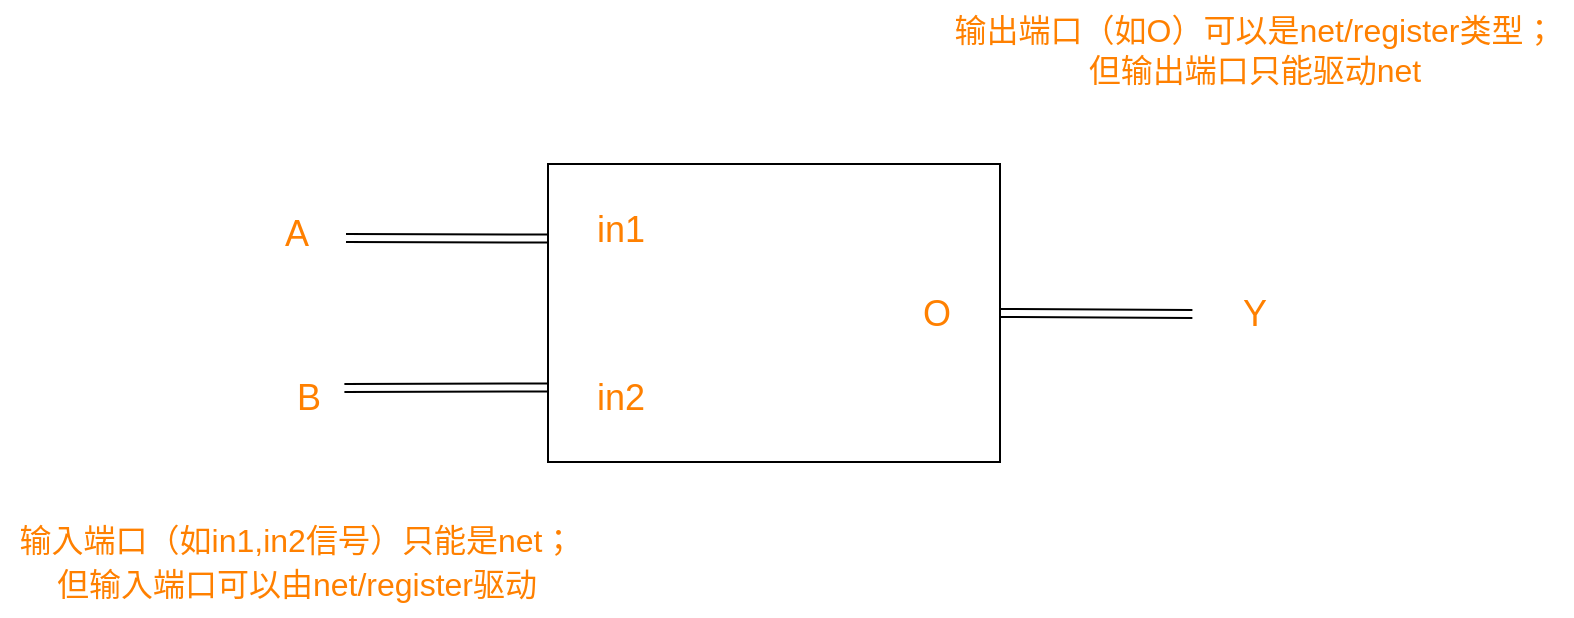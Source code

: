 <mxfile>
    <diagram id="1olxxwsUGK6A3NE__6UW" name="第 1 页">
        <mxGraphModel dx="1002" dy="576" grid="0" gridSize="10" guides="1" tooltips="1" connect="1" arrows="1" fold="1" page="0" pageScale="1" pageWidth="827" pageHeight="1169" math="0" shadow="0">
            <root>
                <mxCell id="0"/>
                <mxCell id="1" parent="0"/>
                <mxCell id="7" style="edgeStyle=none;html=1;exitX=0;exitY=0.25;exitDx=0;exitDy=0;fontSize=18;fontColor=#FF8000;strokeColor=default;shape=link;" edge="1" parent="1" source="2">
                    <mxGeometry relative="1" as="geometry">
                        <mxPoint x="290" y="184" as="targetPoint"/>
                    </mxGeometry>
                </mxCell>
                <mxCell id="9" style="edgeStyle=none;shape=link;html=1;exitX=0;exitY=0.75;exitDx=0;exitDy=0;strokeColor=default;fontSize=18;fontColor=#FF8000;" edge="1" parent="1" source="2">
                    <mxGeometry relative="1" as="geometry">
                        <mxPoint x="289.2" y="259" as="targetPoint"/>
                    </mxGeometry>
                </mxCell>
                <mxCell id="11" style="edgeStyle=none;shape=link;html=1;exitX=1;exitY=0.5;exitDx=0;exitDy=0;strokeColor=default;fontSize=18;fontColor=#FF8000;" edge="1" parent="1" source="2">
                    <mxGeometry relative="1" as="geometry">
                        <mxPoint x="713.2" y="222" as="targetPoint"/>
                    </mxGeometry>
                </mxCell>
                <mxCell id="2" value="" style="rounded=0;whiteSpace=wrap;html=1;" vertex="1" parent="1">
                    <mxGeometry x="391" y="147" width="226" height="149" as="geometry"/>
                </mxCell>
                <mxCell id="3" value="&lt;font color=&quot;#ff8000&quot; style=&quot;font-size: 18px;&quot;&gt;in1&lt;/font&gt;" style="text;html=1;align=center;verticalAlign=middle;resizable=0;points=[];autosize=1;strokeColor=none;fillColor=none;" vertex="1" parent="1">
                    <mxGeometry x="406" y="163" width="42" height="34" as="geometry"/>
                </mxCell>
                <mxCell id="4" value="&lt;font color=&quot;#ff8000&quot;&gt;&lt;span style=&quot;font-size: 18px;&quot;&gt;in2&lt;/span&gt;&lt;/font&gt;" style="text;html=1;align=center;verticalAlign=middle;resizable=0;points=[];autosize=1;strokeColor=none;fillColor=none;" vertex="1" parent="1">
                    <mxGeometry x="406" y="247" width="42" height="34" as="geometry"/>
                </mxCell>
                <mxCell id="5" value="&lt;font color=&quot;#ff8000&quot; style=&quot;font-size: 18px;&quot;&gt;O&lt;/font&gt;" style="text;html=1;align=center;verticalAlign=middle;resizable=0;points=[];autosize=1;strokeColor=none;fillColor=none;" vertex="1" parent="1">
                    <mxGeometry x="569" y="204.5" width="32" height="34" as="geometry"/>
                </mxCell>
                <mxCell id="8" value="A" style="text;html=1;align=center;verticalAlign=middle;resizable=0;points=[];autosize=1;strokeColor=none;fillColor=none;fontSize=18;fontColor=#FF8000;" vertex="1" parent="1">
                    <mxGeometry x="250" y="165" width="30" height="34" as="geometry"/>
                </mxCell>
                <mxCell id="10" value="B" style="text;html=1;align=center;verticalAlign=middle;resizable=0;points=[];autosize=1;strokeColor=none;fillColor=none;fontSize=18;fontColor=#FF8000;" vertex="1" parent="1">
                    <mxGeometry x="256" y="247" width="30" height="34" as="geometry"/>
                </mxCell>
                <mxCell id="12" value="Y" style="text;html=1;align=center;verticalAlign=middle;resizable=0;points=[];autosize=1;strokeColor=none;fillColor=none;fontSize=18;fontColor=#FF8000;" vertex="1" parent="1">
                    <mxGeometry x="729" y="204.5" width="30" height="34" as="geometry"/>
                </mxCell>
                <mxCell id="13" value="&lt;font style=&quot;font-size: 16px;&quot;&gt;输入端口（如in1,in2信号）只能是net；&lt;br&gt;但输入端口可以由net/register驱动&lt;br&gt;&lt;/font&gt;" style="text;html=1;align=center;verticalAlign=middle;resizable=0;points=[];autosize=1;strokeColor=none;fillColor=none;fontSize=18;fontColor=#FF8000;" vertex="1" parent="1">
                    <mxGeometry x="117.5" y="318" width="295" height="55" as="geometry"/>
                </mxCell>
                <mxCell id="14" value="输出端口（如O）可以是net/register类型；&lt;br&gt;但输出端口只能驱动net" style="text;html=1;align=center;verticalAlign=middle;resizable=0;points=[];autosize=1;strokeColor=none;fillColor=none;fontSize=16;fontColor=#FF8000;" vertex="1" parent="1">
                    <mxGeometry x="585" y="65" width="318" height="50" as="geometry"/>
                </mxCell>
            </root>
        </mxGraphModel>
    </diagram>
</mxfile>